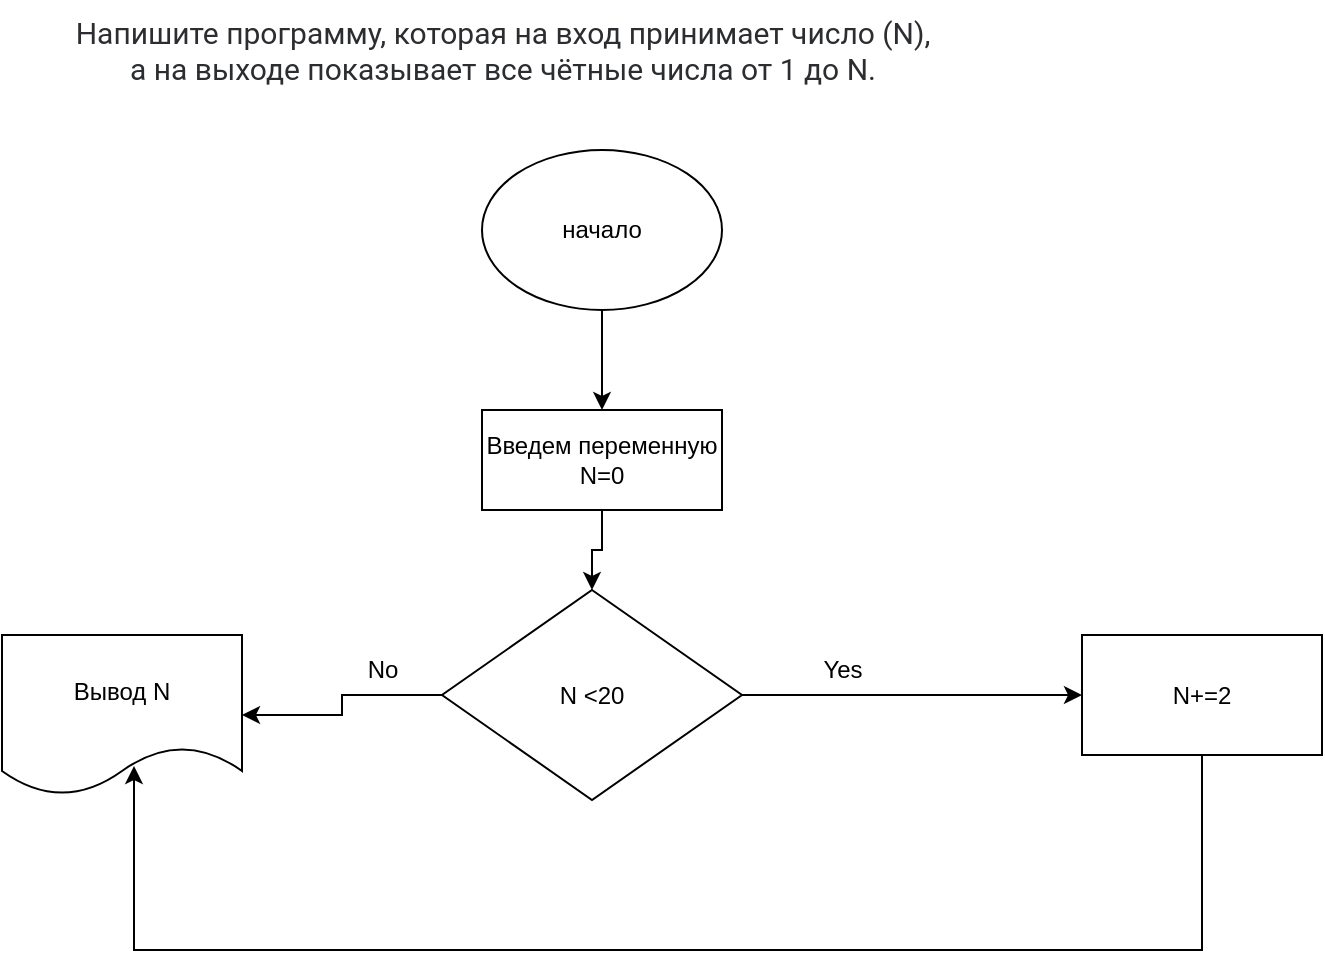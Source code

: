 <mxfile version="20.2.3" type="device"><diagram id="7jLngoEqVVIUwGE3DOoz" name="Страница 1"><mxGraphModel dx="852" dy="461" grid="1" gridSize="10" guides="1" tooltips="1" connect="1" arrows="1" fold="1" page="1" pageScale="1" pageWidth="827" pageHeight="1169" math="0" shadow="0"><root><mxCell id="0"/><mxCell id="1" parent="0"/><mxCell id="HJejwJZlHxYfwFJ-JEnL-4" value="" style="edgeStyle=orthogonalEdgeStyle;rounded=0;orthogonalLoop=1;jettySize=auto;html=1;" parent="1" source="HJejwJZlHxYfwFJ-JEnL-1" target="HJejwJZlHxYfwFJ-JEnL-3" edge="1"><mxGeometry relative="1" as="geometry"/></mxCell><mxCell id="HJejwJZlHxYfwFJ-JEnL-1" value="начало" style="ellipse;whiteSpace=wrap;html=1;" parent="1" vertex="1"><mxGeometry x="320" y="80" width="120" height="80" as="geometry"/></mxCell><mxCell id="HJejwJZlHxYfwFJ-JEnL-2" value="&lt;span style=&quot;color: rgb(44, 45, 48); font-family: Roboto, &amp;quot;San Francisco&amp;quot;, &amp;quot;Helvetica Neue&amp;quot;, Helvetica, Arial; font-size: 15px; text-align: start; background-color: rgb(255, 255, 255);&quot;&gt;Напишите программу, которая на вход принимает число (N), &lt;br&gt;а на выходе показывает все чётные числа от 1 до N.&lt;/span&gt;" style="text;html=1;align=center;verticalAlign=middle;resizable=0;points=[];autosize=1;strokeColor=none;fillColor=none;" parent="1" vertex="1"><mxGeometry x="105" y="5" width="450" height="50" as="geometry"/></mxCell><mxCell id="HJejwJZlHxYfwFJ-JEnL-6" value="" style="edgeStyle=orthogonalEdgeStyle;rounded=0;orthogonalLoop=1;jettySize=auto;html=1;" parent="1" source="HJejwJZlHxYfwFJ-JEnL-3" target="HJejwJZlHxYfwFJ-JEnL-5" edge="1"><mxGeometry relative="1" as="geometry"/></mxCell><mxCell id="HJejwJZlHxYfwFJ-JEnL-3" value="Введем переменную N=0" style="whiteSpace=wrap;html=1;" parent="1" vertex="1"><mxGeometry x="320" y="210" width="120" height="50" as="geometry"/></mxCell><mxCell id="FSZzyvzARkjZPzWFOlqL-9" style="edgeStyle=orthogonalEdgeStyle;rounded=0;orthogonalLoop=1;jettySize=auto;html=1;entryX=0;entryY=0.5;entryDx=0;entryDy=0;" edge="1" parent="1" source="HJejwJZlHxYfwFJ-JEnL-5" target="FSZzyvzARkjZPzWFOlqL-1"><mxGeometry relative="1" as="geometry"/></mxCell><mxCell id="FSZzyvzARkjZPzWFOlqL-13" style="edgeStyle=orthogonalEdgeStyle;rounded=0;orthogonalLoop=1;jettySize=auto;html=1;" edge="1" parent="1" source="HJejwJZlHxYfwFJ-JEnL-5" target="FSZzyvzARkjZPzWFOlqL-4"><mxGeometry relative="1" as="geometry"/></mxCell><mxCell id="HJejwJZlHxYfwFJ-JEnL-5" value="N &amp;lt;20" style="rhombus;whiteSpace=wrap;html=1;" parent="1" vertex="1"><mxGeometry x="300" y="300" width="150" height="105" as="geometry"/></mxCell><mxCell id="FSZzyvzARkjZPzWFOlqL-10" style="edgeStyle=orthogonalEdgeStyle;rounded=0;orthogonalLoop=1;jettySize=auto;html=1;entryX=0.55;entryY=0.819;entryDx=0;entryDy=0;entryPerimeter=0;" edge="1" parent="1" source="FSZzyvzARkjZPzWFOlqL-1" target="FSZzyvzARkjZPzWFOlqL-4"><mxGeometry relative="1" as="geometry"><mxPoint x="290" y="440" as="targetPoint"/><Array as="points"><mxPoint x="680" y="480"/><mxPoint x="146" y="480"/></Array></mxGeometry></mxCell><mxCell id="FSZzyvzARkjZPzWFOlqL-1" value="N+=2" style="whiteSpace=wrap;html=1;" vertex="1" parent="1"><mxGeometry x="620" y="322.5" width="120" height="60" as="geometry"/></mxCell><mxCell id="FSZzyvzARkjZPzWFOlqL-4" value="Вывод N" style="shape=document;whiteSpace=wrap;html=1;boundedLbl=1;" vertex="1" parent="1"><mxGeometry x="80" y="322.5" width="120" height="80" as="geometry"/></mxCell><mxCell id="FSZzyvzARkjZPzWFOlqL-8" value="Yes" style="text;html=1;align=center;verticalAlign=middle;resizable=0;points=[];autosize=1;strokeColor=none;fillColor=none;" vertex="1" parent="1"><mxGeometry x="480" y="325" width="40" height="30" as="geometry"/></mxCell><mxCell id="FSZzyvzARkjZPzWFOlqL-14" value="No" style="text;html=1;align=center;verticalAlign=middle;resizable=0;points=[];autosize=1;strokeColor=none;fillColor=none;" vertex="1" parent="1"><mxGeometry x="250" y="325" width="40" height="30" as="geometry"/></mxCell></root></mxGraphModel></diagram></mxfile>